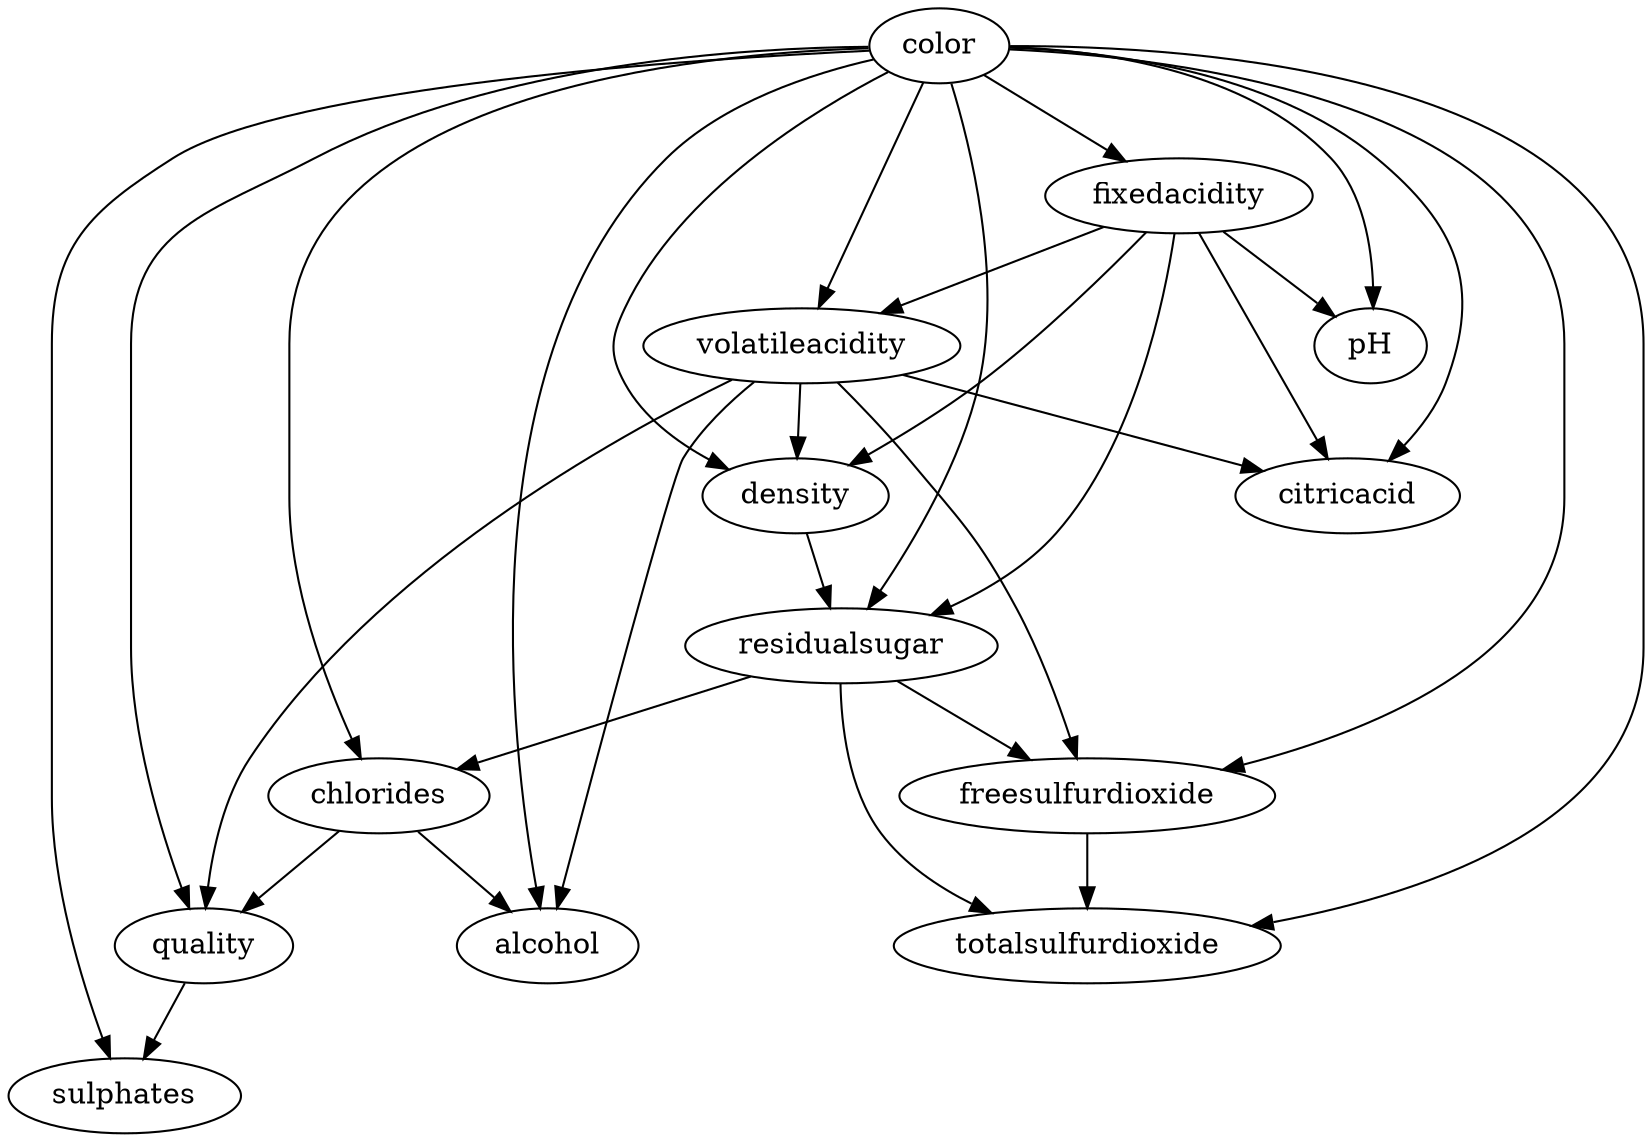 digraph G {
    "color" -> "quality";
    "color" -> "alcohol";
    "color" -> "sulphates";
    "color" -> "pH";
    "color" -> "density";
    "color" -> "totalsulfurdioxide";
    "color" -> "freesulfurdioxide";
    "color" -> "chlorides";
    "color" -> "residualsugar";
    "color" -> "citricacid";
    "color" -> "volatileacidity";
    "color" -> "fixedacidity";
    "fixedacidity" -> "pH";
    "fixedacidity" -> "density";
    "fixedacidity" -> "residualsugar";
    "fixedacidity" -> "citricacid";
    "fixedacidity" -> "volatileacidity";
    "volatileacidity" -> "quality";
    "volatileacidity" -> "freesulfurdioxide";
    "volatileacidity" -> "alcohol";
    "volatileacidity" -> "density";
    "volatileacidity" -> "citricacid";
    "residualsugar" -> "totalsulfurdioxide";
    "residualsugar" -> "freesulfurdioxide";
    "residualsugar" -> "chlorides";
    "chlorides" -> "quality";
    "chlorides" -> "alcohol";
    "freesulfurdioxide" -> "totalsulfurdioxide";
    "density" -> "residualsugar";
    "quality" -> "sulphates";
}
